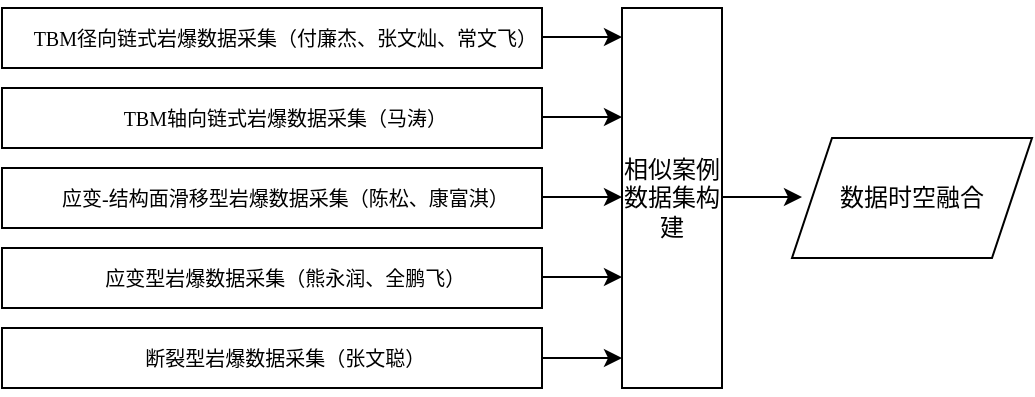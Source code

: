 <mxfile version="28.1.2">
  <diagram name="第 1 页" id="AsR8_wi1bpKjrC80z_sh">
    <mxGraphModel dx="976" dy="671" grid="1" gridSize="10" guides="1" tooltips="1" connect="1" arrows="1" fold="1" page="1" pageScale="1" pageWidth="827" pageHeight="1169" math="0" shadow="0">
      <root>
        <mxCell id="0" />
        <mxCell id="1" parent="0" />
        <mxCell id="B0jpazfzFXSb2_P1Gp61-1" value="相似案例数据集构建" style="rounded=0;whiteSpace=wrap;html=1;" parent="1" vertex="1">
          <mxGeometry x="390" y="240" width="50" height="190" as="geometry" />
        </mxCell>
        <mxCell id="B0jpazfzFXSb2_P1Gp61-2" value="&lt;p style=&quot;margin: 0pt 0pt 0.0pt; text-indent: 10pt; text-align: justify; line-height: 28pt; font-family: &amp;quot;Times New Roman&amp;quot;;&quot; class=&quot;MsoNormal&quot;&gt;&lt;font style=&quot;font-size: 10px;&quot;&gt;&lt;font&gt;&lt;font&gt;&lt;span style=&quot;font-family: 仿宋_GB2312;&quot;&gt;&lt;font face=&quot;Times New Roman&quot;&gt;TBM&lt;/font&gt;&lt;font face=&quot;仿宋_GB2312&quot;&gt;径向链式&lt;/font&gt;&lt;/span&gt;&lt;/font&gt;&lt;span style=&quot;text-indent: 10pt; font-family: 仿宋_GB2312;&quot;&gt;&lt;font face=&quot;仿宋_GB2312&quot;&gt;岩爆&lt;/font&gt;&lt;/span&gt;&lt;span style=&quot;text-indent: 10pt; font-family: 仿宋_GB2312;&quot;&gt;&lt;font face=&quot;仿宋_GB2312&quot;&gt;数据采集（&lt;/font&gt;&lt;/span&gt;&lt;/font&gt;&lt;span style=&quot;font-family: 仿宋_GB2312; text-indent: 10pt;&quot;&gt;付廉杰、张文灿、常文飞）&lt;/span&gt;&lt;/font&gt;&lt;/p&gt;" style="rounded=0;whiteSpace=wrap;html=1;" parent="1" vertex="1">
          <mxGeometry x="80" y="240" width="270" height="30" as="geometry" />
        </mxCell>
        <mxCell id="B0jpazfzFXSb2_P1Gp61-3" value="&lt;p style=&quot;margin: 0pt 0pt 0.0pt; text-indent: 10pt; text-align: justify; line-height: 28pt; font-family: &amp;quot;Times New Roman&amp;quot;;&quot; class=&quot;MsoNormal&quot;&gt;&lt;font style=&quot;font-size: 10px;&quot;&gt;&lt;font&gt;&lt;font&gt;&lt;span style=&quot;font-family: 仿宋_GB2312;&quot;&gt;&lt;font face=&quot;Times New Roman&quot;&gt;TBM轴&lt;/font&gt;&lt;font face=&quot;仿宋_GB2312&quot;&gt;向链式&lt;/font&gt;&lt;/span&gt;&lt;/font&gt;&lt;span style=&quot;text-indent: 10pt; font-family: 仿宋_GB2312;&quot;&gt;&lt;font face=&quot;仿宋_GB2312&quot;&gt;岩爆&lt;/font&gt;&lt;/span&gt;&lt;span style=&quot;text-indent: 10pt; font-family: 仿宋_GB2312;&quot;&gt;&lt;font face=&quot;仿宋_GB2312&quot;&gt;数据采集（马涛&lt;/font&gt;&lt;/span&gt;&lt;/font&gt;&lt;span style=&quot;font-family: 仿宋_GB2312; text-indent: 10pt;&quot;&gt;）&lt;/span&gt;&lt;/font&gt;&lt;/p&gt;" style="rounded=0;whiteSpace=wrap;html=1;" parent="1" vertex="1">
          <mxGeometry x="80" y="280" width="270" height="30" as="geometry" />
        </mxCell>
        <mxCell id="B0jpazfzFXSb2_P1Gp61-4" value="&lt;p style=&quot;margin: 0pt 0pt 0.0pt; text-indent: 10pt; text-align: justify; line-height: 28pt; font-family: &amp;quot;Times New Roman&amp;quot;;&quot; class=&quot;MsoNormal&quot;&gt;&lt;font style=&quot;font-size: 10px;&quot;&gt;&lt;span style=&quot;font-family: 仿宋_GB2312;&quot;&gt;&lt;font face=&quot;仿宋_GB2312&quot;&gt;应变&lt;/font&gt;&lt;font face=&quot;Times New Roman&quot;&gt;-&lt;/font&gt;&lt;font face=&quot;仿宋_GB2312&quot;&gt;结构面滑移型岩爆&lt;/font&gt;&lt;/span&gt;&lt;span style=&quot;font-family: 仿宋_GB2312;&quot;&gt;&lt;font face=&quot;仿宋_GB2312&quot;&gt;数据采集（&lt;/font&gt;&lt;/span&gt;&lt;span style=&quot;font-family: 仿宋_GB2312; text-indent: 10pt;&quot;&gt;陈松、康富淇）&lt;/span&gt;&lt;/font&gt;&lt;/p&gt;" style="rounded=0;whiteSpace=wrap;html=1;" parent="1" vertex="1">
          <mxGeometry x="80" y="320" width="270" height="30" as="geometry" />
        </mxCell>
        <mxCell id="B0jpazfzFXSb2_P1Gp61-5" value="&lt;p style=&quot;margin: 0pt 0pt 0.0pt; text-indent: 10pt; text-align: justify; line-height: 28pt; font-family: &amp;quot;Times New Roman&amp;quot;;&quot; class=&quot;MsoNormal&quot;&gt;&lt;font style=&quot;font-size: 10px;&quot;&gt;&lt;span style=&quot;font-family: 仿宋_GB2312;&quot;&gt;&lt;font face=&quot;仿宋_GB2312&quot;&gt;应变型岩爆&lt;/font&gt;&lt;/span&gt;&lt;span style=&quot;font-family: 仿宋_GB2312;&quot;&gt;&lt;font face=&quot;仿宋_GB2312&quot;&gt;数据采集（&lt;/font&gt;&lt;/span&gt;&lt;span style=&quot;font-family: 仿宋_GB2312; text-indent: 10pt;&quot;&gt;熊永润、全鹏飞）&lt;/span&gt;&lt;/font&gt;&lt;/p&gt;" style="rounded=0;whiteSpace=wrap;html=1;" parent="1" vertex="1">
          <mxGeometry x="80" y="360" width="270" height="30" as="geometry" />
        </mxCell>
        <mxCell id="B0jpazfzFXSb2_P1Gp61-6" value="&lt;p style=&quot;margin: 0pt 0pt 0.0pt; text-indent: 10pt; text-align: justify; line-height: 28pt; font-family: &amp;quot;Times New Roman&amp;quot;;&quot; class=&quot;MsoNormal&quot;&gt;&lt;font style=&quot;font-size: 10px;&quot;&gt;&lt;span style=&quot;font-family: 仿宋_GB2312;&quot;&gt;&lt;font face=&quot;仿宋_GB2312&quot;&gt;断裂型岩爆&lt;/font&gt;&lt;/span&gt;&lt;span style=&quot;font-family: 仿宋_GB2312;&quot;&gt;&lt;font face=&quot;仿宋_GB2312&quot;&gt;数据采集（&lt;/font&gt;&lt;/span&gt;&lt;span style=&quot;font-family: 仿宋_GB2312; text-indent: 10pt;&quot;&gt;张文聪）&lt;/span&gt;&lt;/font&gt;&lt;/p&gt;" style="rounded=0;whiteSpace=wrap;html=1;" parent="1" vertex="1">
          <mxGeometry x="80" y="400" width="270" height="30" as="geometry" />
        </mxCell>
        <mxCell id="B0jpazfzFXSb2_P1Gp61-8" value="" style="endArrow=classic;html=1;rounded=0;exitX=1;exitY=0.5;exitDx=0;exitDy=0;" parent="1" source="B0jpazfzFXSb2_P1Gp61-6" edge="1">
          <mxGeometry width="50" height="50" relative="1" as="geometry">
            <mxPoint x="360" y="420" as="sourcePoint" />
            <mxPoint x="390" y="415" as="targetPoint" />
          </mxGeometry>
        </mxCell>
        <mxCell id="B0jpazfzFXSb2_P1Gp61-9" value="" style="endArrow=classic;html=1;rounded=0;exitX=1;exitY=0.5;exitDx=0;exitDy=0;" parent="1" edge="1">
          <mxGeometry width="50" height="50" relative="1" as="geometry">
            <mxPoint x="350" y="374.5" as="sourcePoint" />
            <mxPoint x="390" y="374.5" as="targetPoint" />
          </mxGeometry>
        </mxCell>
        <mxCell id="B0jpazfzFXSb2_P1Gp61-10" value="" style="endArrow=classic;html=1;rounded=0;exitX=1;exitY=0.5;exitDx=0;exitDy=0;" parent="1" edge="1">
          <mxGeometry width="50" height="50" relative="1" as="geometry">
            <mxPoint x="350" y="334.5" as="sourcePoint" />
            <mxPoint x="390" y="334.5" as="targetPoint" />
          </mxGeometry>
        </mxCell>
        <mxCell id="B0jpazfzFXSb2_P1Gp61-11" value="" style="endArrow=classic;html=1;rounded=0;exitX=1;exitY=0.5;exitDx=0;exitDy=0;" parent="1" edge="1">
          <mxGeometry width="50" height="50" relative="1" as="geometry">
            <mxPoint x="350" y="294.5" as="sourcePoint" />
            <mxPoint x="390" y="294.5" as="targetPoint" />
          </mxGeometry>
        </mxCell>
        <mxCell id="B0jpazfzFXSb2_P1Gp61-12" value="" style="endArrow=classic;html=1;rounded=0;exitX=1;exitY=0.5;exitDx=0;exitDy=0;" parent="1" edge="1">
          <mxGeometry width="50" height="50" relative="1" as="geometry">
            <mxPoint x="350" y="254.5" as="sourcePoint" />
            <mxPoint x="390" y="254.5" as="targetPoint" />
          </mxGeometry>
        </mxCell>
        <mxCell id="e863h8dpBGmLFu_C36_v-1" value="数据时空融合" style="shape=parallelogram;perimeter=parallelogramPerimeter;whiteSpace=wrap;html=1;fixedSize=1;" vertex="1" parent="1">
          <mxGeometry x="475" y="305" width="120" height="60" as="geometry" />
        </mxCell>
        <mxCell id="e863h8dpBGmLFu_C36_v-2" value="" style="endArrow=classic;html=1;rounded=0;exitX=1;exitY=0.5;exitDx=0;exitDy=0;" edge="1" parent="1">
          <mxGeometry width="50" height="50" relative="1" as="geometry">
            <mxPoint x="440" y="334.5" as="sourcePoint" />
            <mxPoint x="480" y="334.5" as="targetPoint" />
          </mxGeometry>
        </mxCell>
      </root>
    </mxGraphModel>
  </diagram>
</mxfile>
